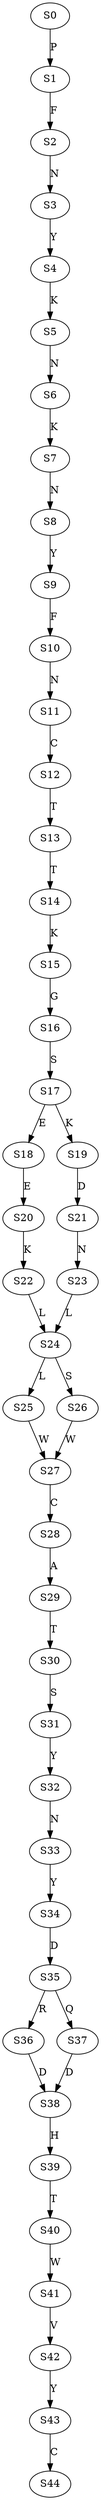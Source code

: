 strict digraph  {
	S0 -> S1 [ label = P ];
	S1 -> S2 [ label = F ];
	S2 -> S3 [ label = N ];
	S3 -> S4 [ label = Y ];
	S4 -> S5 [ label = K ];
	S5 -> S6 [ label = N ];
	S6 -> S7 [ label = K ];
	S7 -> S8 [ label = N ];
	S8 -> S9 [ label = Y ];
	S9 -> S10 [ label = F ];
	S10 -> S11 [ label = N ];
	S11 -> S12 [ label = C ];
	S12 -> S13 [ label = T ];
	S13 -> S14 [ label = T ];
	S14 -> S15 [ label = K ];
	S15 -> S16 [ label = G ];
	S16 -> S17 [ label = S ];
	S17 -> S18 [ label = E ];
	S17 -> S19 [ label = K ];
	S18 -> S20 [ label = E ];
	S19 -> S21 [ label = D ];
	S20 -> S22 [ label = K ];
	S21 -> S23 [ label = N ];
	S22 -> S24 [ label = L ];
	S23 -> S24 [ label = L ];
	S24 -> S25 [ label = L ];
	S24 -> S26 [ label = S ];
	S25 -> S27 [ label = W ];
	S26 -> S27 [ label = W ];
	S27 -> S28 [ label = C ];
	S28 -> S29 [ label = A ];
	S29 -> S30 [ label = T ];
	S30 -> S31 [ label = S ];
	S31 -> S32 [ label = Y ];
	S32 -> S33 [ label = N ];
	S33 -> S34 [ label = Y ];
	S34 -> S35 [ label = D ];
	S35 -> S36 [ label = R ];
	S35 -> S37 [ label = Q ];
	S36 -> S38 [ label = D ];
	S37 -> S38 [ label = D ];
	S38 -> S39 [ label = H ];
	S39 -> S40 [ label = T ];
	S40 -> S41 [ label = W ];
	S41 -> S42 [ label = V ];
	S42 -> S43 [ label = Y ];
	S43 -> S44 [ label = C ];
}
